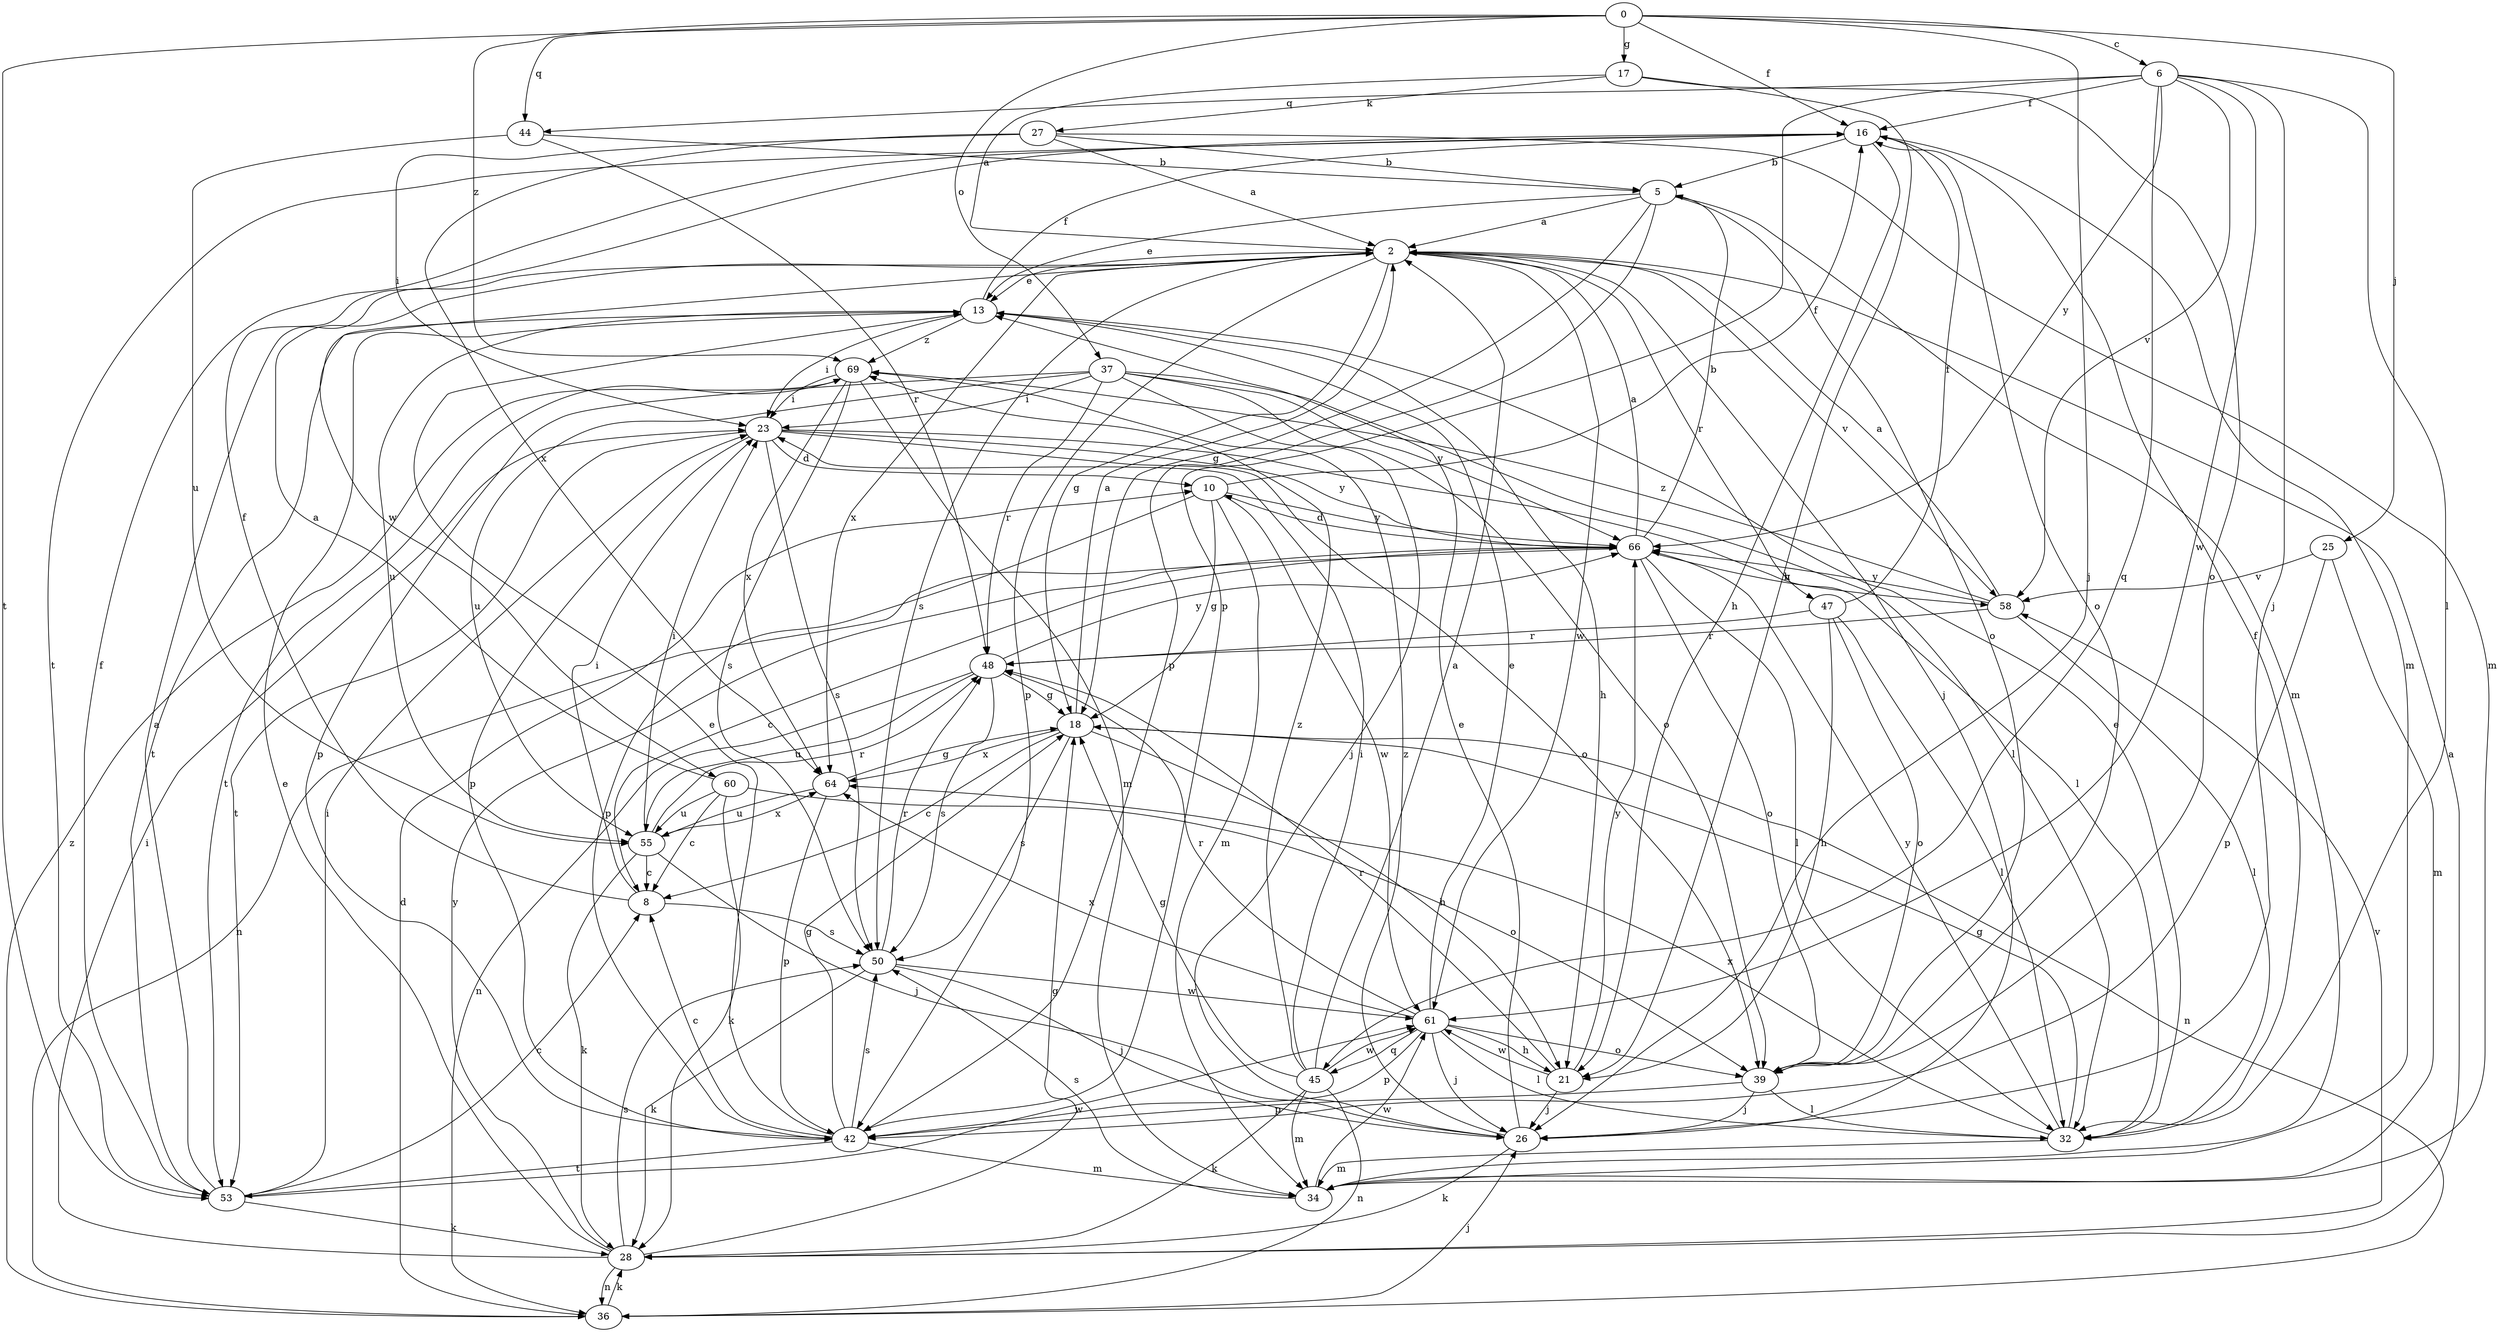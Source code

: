 strict digraph  {
0;
2;
5;
6;
8;
10;
13;
16;
17;
18;
21;
23;
25;
26;
27;
28;
32;
34;
36;
37;
39;
42;
44;
45;
47;
48;
50;
53;
55;
58;
60;
61;
64;
66;
69;
0 -> 6  [label=c];
0 -> 16  [label=f];
0 -> 17  [label=g];
0 -> 25  [label=j];
0 -> 26  [label=j];
0 -> 37  [label=o];
0 -> 44  [label=q];
0 -> 53  [label=t];
0 -> 69  [label=z];
2 -> 13  [label=e];
2 -> 18  [label=g];
2 -> 26  [label=j];
2 -> 42  [label=p];
2 -> 47  [label=r];
2 -> 50  [label=s];
2 -> 58  [label=v];
2 -> 60  [label=w];
2 -> 61  [label=w];
2 -> 64  [label=x];
5 -> 2  [label=a];
5 -> 13  [label=e];
5 -> 18  [label=g];
5 -> 34  [label=m];
5 -> 39  [label=o];
5 -> 42  [label=p];
6 -> 16  [label=f];
6 -> 26  [label=j];
6 -> 32  [label=l];
6 -> 42  [label=p];
6 -> 44  [label=q];
6 -> 45  [label=q];
6 -> 58  [label=v];
6 -> 61  [label=w];
6 -> 66  [label=y];
8 -> 16  [label=f];
8 -> 23  [label=i];
8 -> 50  [label=s];
10 -> 16  [label=f];
10 -> 18  [label=g];
10 -> 34  [label=m];
10 -> 42  [label=p];
10 -> 61  [label=w];
10 -> 66  [label=y];
13 -> 16  [label=f];
13 -> 21  [label=h];
13 -> 23  [label=i];
13 -> 53  [label=t];
13 -> 55  [label=u];
13 -> 69  [label=z];
16 -> 5  [label=b];
16 -> 21  [label=h];
16 -> 34  [label=m];
16 -> 39  [label=o];
16 -> 53  [label=t];
17 -> 2  [label=a];
17 -> 21  [label=h];
17 -> 27  [label=k];
17 -> 39  [label=o];
18 -> 2  [label=a];
18 -> 8  [label=c];
18 -> 21  [label=h];
18 -> 36  [label=n];
18 -> 50  [label=s];
18 -> 64  [label=x];
21 -> 26  [label=j];
21 -> 48  [label=r];
21 -> 61  [label=w];
21 -> 66  [label=y];
23 -> 10  [label=d];
23 -> 32  [label=l];
23 -> 39  [label=o];
23 -> 42  [label=p];
23 -> 50  [label=s];
23 -> 53  [label=t];
23 -> 66  [label=y];
25 -> 34  [label=m];
25 -> 42  [label=p];
25 -> 58  [label=v];
26 -> 13  [label=e];
26 -> 28  [label=k];
26 -> 69  [label=z];
27 -> 2  [label=a];
27 -> 5  [label=b];
27 -> 23  [label=i];
27 -> 34  [label=m];
27 -> 64  [label=x];
28 -> 2  [label=a];
28 -> 13  [label=e];
28 -> 18  [label=g];
28 -> 23  [label=i];
28 -> 36  [label=n];
28 -> 50  [label=s];
28 -> 58  [label=v];
28 -> 66  [label=y];
32 -> 13  [label=e];
32 -> 16  [label=f];
32 -> 18  [label=g];
32 -> 34  [label=m];
32 -> 64  [label=x];
32 -> 66  [label=y];
34 -> 50  [label=s];
34 -> 61  [label=w];
36 -> 10  [label=d];
36 -> 26  [label=j];
36 -> 28  [label=k];
36 -> 69  [label=z];
37 -> 23  [label=i];
37 -> 26  [label=j];
37 -> 32  [label=l];
37 -> 39  [label=o];
37 -> 42  [label=p];
37 -> 48  [label=r];
37 -> 55  [label=u];
37 -> 66  [label=y];
39 -> 26  [label=j];
39 -> 32  [label=l];
39 -> 42  [label=p];
42 -> 8  [label=c];
42 -> 13  [label=e];
42 -> 18  [label=g];
42 -> 34  [label=m];
42 -> 50  [label=s];
42 -> 53  [label=t];
44 -> 5  [label=b];
44 -> 48  [label=r];
44 -> 55  [label=u];
45 -> 2  [label=a];
45 -> 18  [label=g];
45 -> 23  [label=i];
45 -> 28  [label=k];
45 -> 34  [label=m];
45 -> 36  [label=n];
45 -> 61  [label=w];
45 -> 69  [label=z];
47 -> 16  [label=f];
47 -> 21  [label=h];
47 -> 32  [label=l];
47 -> 39  [label=o];
47 -> 48  [label=r];
48 -> 18  [label=g];
48 -> 36  [label=n];
48 -> 50  [label=s];
48 -> 55  [label=u];
48 -> 66  [label=y];
50 -> 26  [label=j];
50 -> 28  [label=k];
50 -> 48  [label=r];
50 -> 61  [label=w];
53 -> 2  [label=a];
53 -> 8  [label=c];
53 -> 16  [label=f];
53 -> 23  [label=i];
53 -> 28  [label=k];
53 -> 61  [label=w];
55 -> 8  [label=c];
55 -> 23  [label=i];
55 -> 26  [label=j];
55 -> 28  [label=k];
55 -> 48  [label=r];
55 -> 64  [label=x];
58 -> 2  [label=a];
58 -> 32  [label=l];
58 -> 48  [label=r];
58 -> 66  [label=y];
58 -> 69  [label=z];
60 -> 2  [label=a];
60 -> 8  [label=c];
60 -> 28  [label=k];
60 -> 39  [label=o];
60 -> 55  [label=u];
61 -> 13  [label=e];
61 -> 21  [label=h];
61 -> 26  [label=j];
61 -> 32  [label=l];
61 -> 39  [label=o];
61 -> 42  [label=p];
61 -> 45  [label=q];
61 -> 48  [label=r];
61 -> 64  [label=x];
64 -> 18  [label=g];
64 -> 42  [label=p];
64 -> 55  [label=u];
66 -> 2  [label=a];
66 -> 5  [label=b];
66 -> 8  [label=c];
66 -> 10  [label=d];
66 -> 32  [label=l];
66 -> 36  [label=n];
66 -> 39  [label=o];
66 -> 58  [label=v];
69 -> 23  [label=i];
69 -> 34  [label=m];
69 -> 50  [label=s];
69 -> 53  [label=t];
69 -> 64  [label=x];
}
